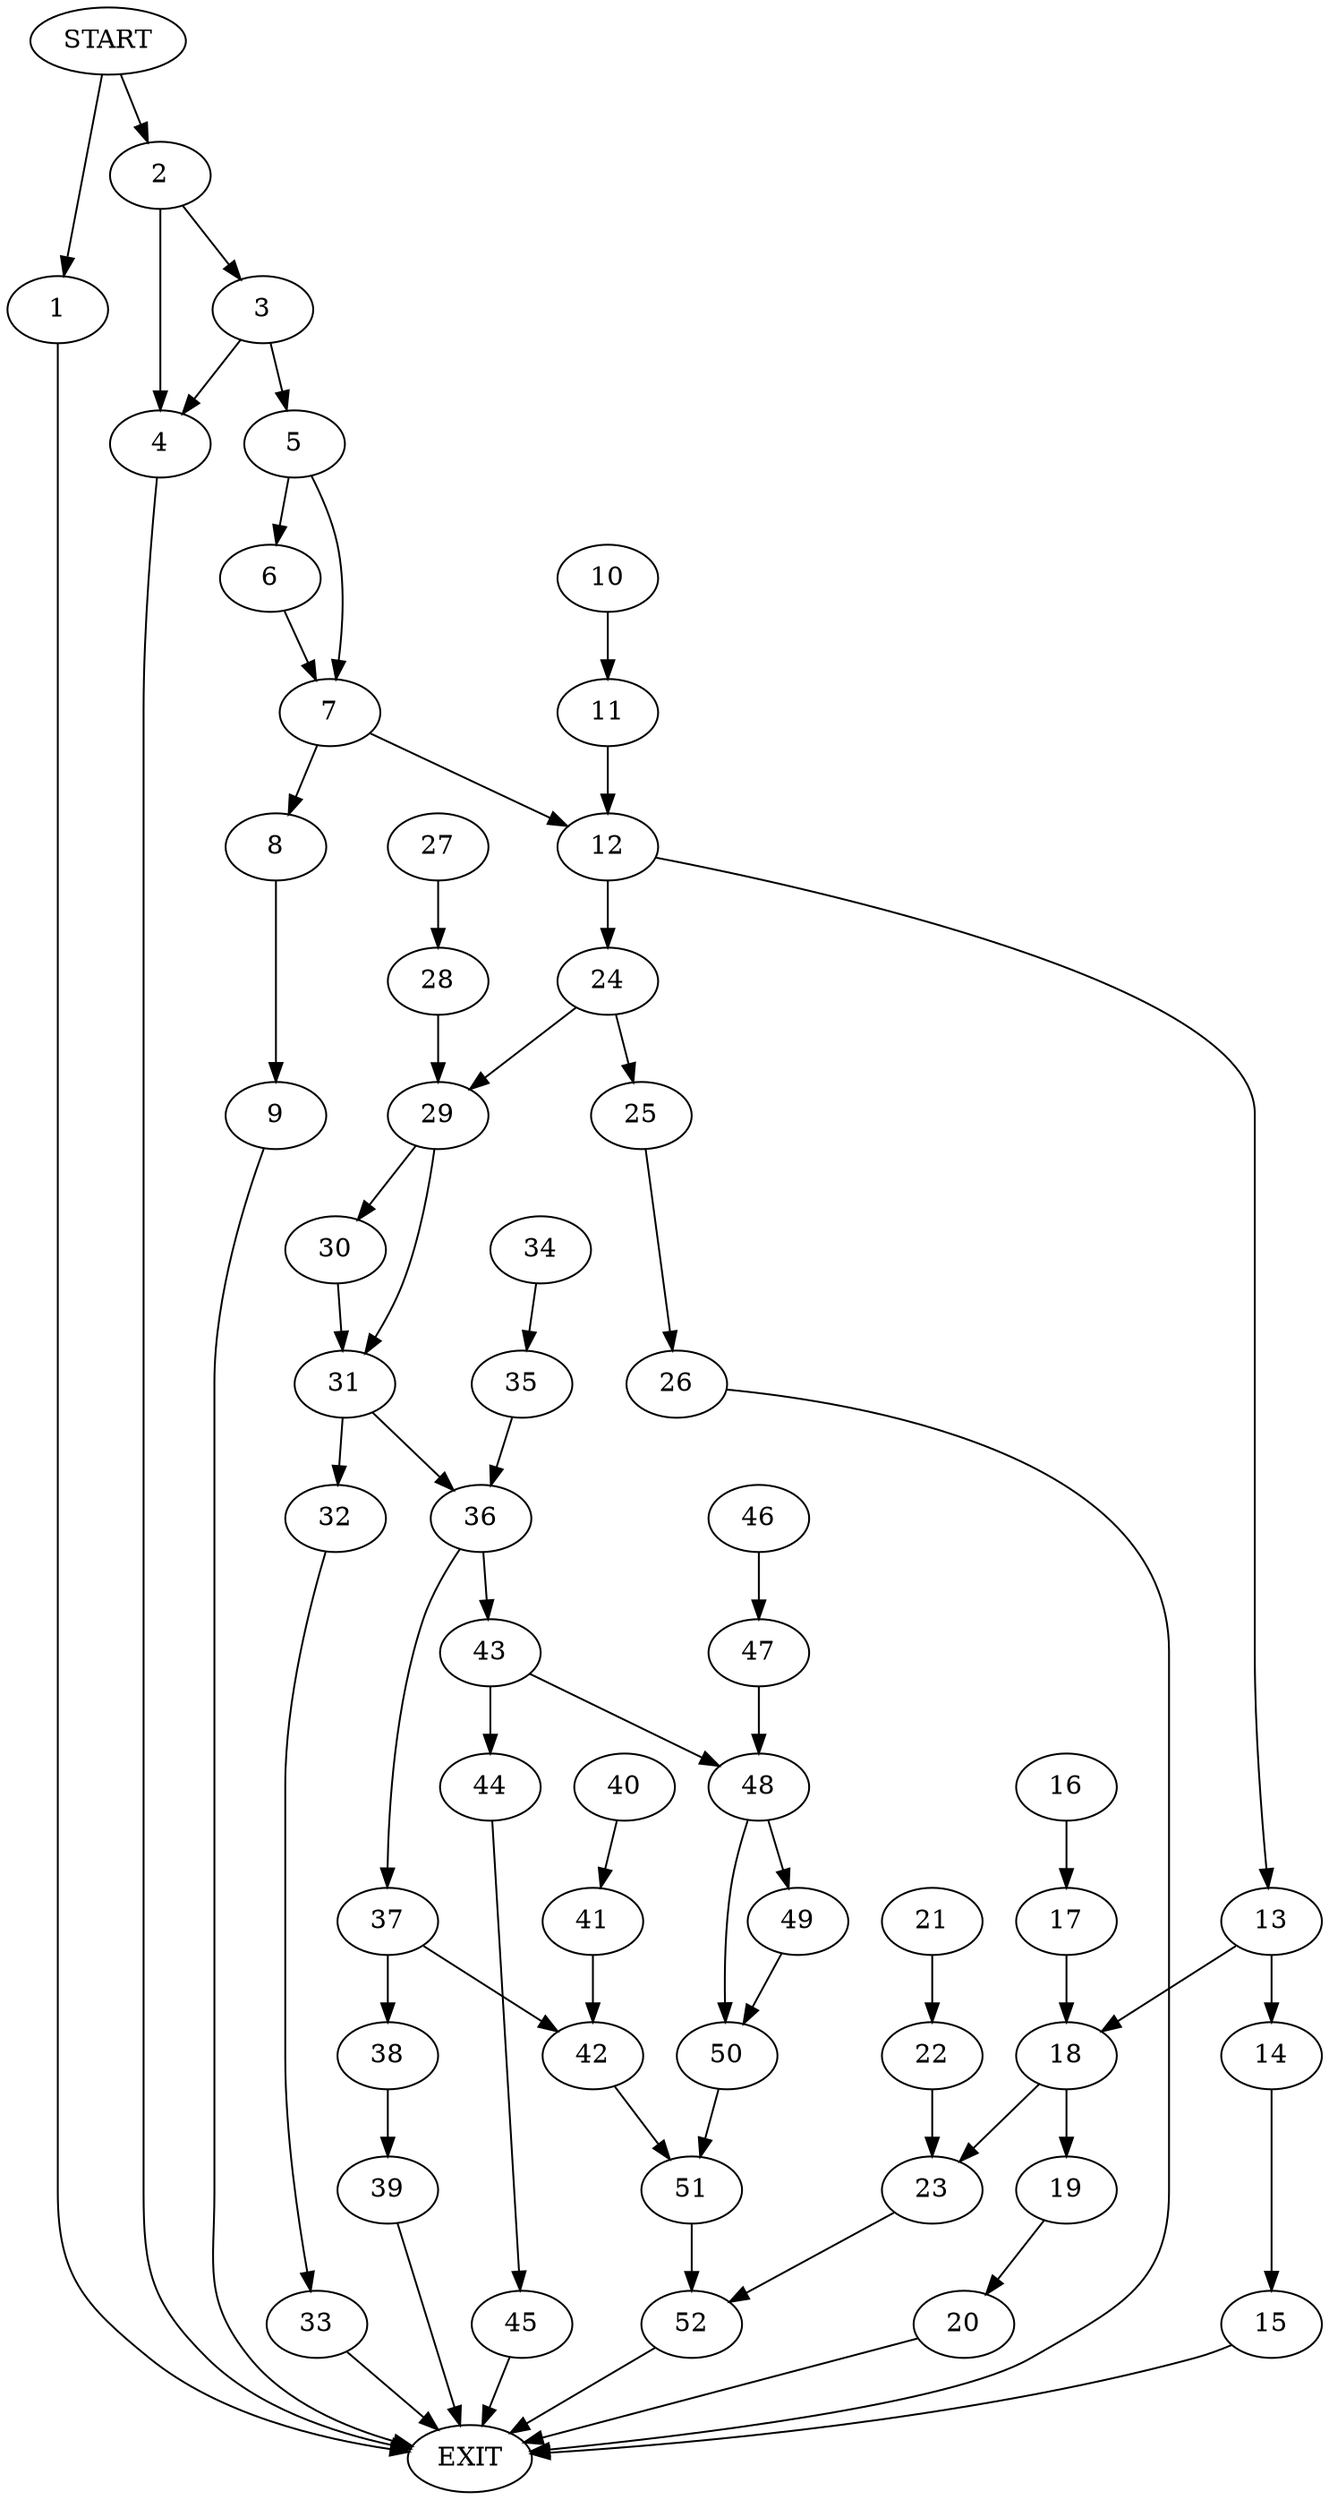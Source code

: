 digraph { 
0 [label="START"];
1;
2;
3;
4;
5;
6;
7;
8;
9;
10;
11;
12;
13;
14;
15;
16;
17;
18;
19;
20;
21;
22;
23;
24;
25;
26;
27;
28;
29;
30;
31;
32;
33;
34;
35;
36;
37;
38;
39;
40;
41;
42;
43;
44;
45;
46;
47;
48;
49;
50;
51;
52;
53[label="EXIT"];
0 -> 1;
0 -> 2;
1 -> 53;
2 -> 3;
2 -> 4;
3 -> 5;
3 -> 4;
4 -> 53;
5 -> 6;
5 -> 7;
6 -> 7;
7 -> 8;
7 -> 12;
8 -> 9;
9 -> 53;
10 -> 11;
11 -> 12;
12 -> 13;
12 -> 24;
13 -> 14;
13 -> 18;
14 -> 15;
15 -> 53;
16 -> 17;
17 -> 18;
18 -> 19;
18 -> 23;
19 -> 20;
20 -> 53;
21 -> 22;
22 -> 23;
23 -> 52;
24 -> 29;
24 -> 25;
25 -> 26;
26 -> 53;
27 -> 28;
28 -> 29;
29 -> 30;
29 -> 31;
30 -> 31;
31 -> 32;
31 -> 36;
32 -> 33;
33 -> 53;
34 -> 35;
35 -> 36;
36 -> 37;
36 -> 43;
37 -> 38;
37 -> 42;
38 -> 39;
39 -> 53;
40 -> 41;
41 -> 42;
42 -> 51;
43 -> 48;
43 -> 44;
44 -> 45;
45 -> 53;
46 -> 47;
47 -> 48;
48 -> 49;
48 -> 50;
49 -> 50;
50 -> 51;
51 -> 52;
52 -> 53;
}